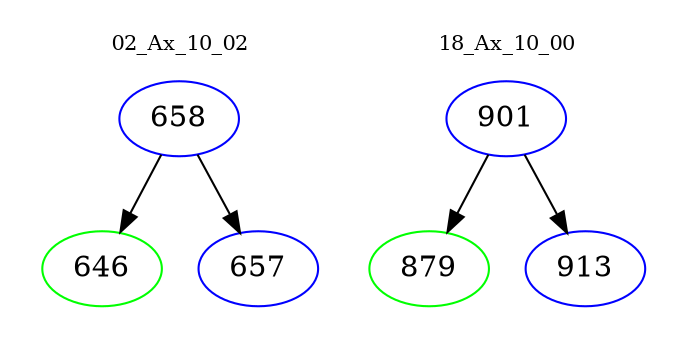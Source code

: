 digraph{
subgraph cluster_0 {
color = white
label = "02_Ax_10_02";
fontsize=10;
T0_658 [label="658", color="blue"]
T0_658 -> T0_646 [color="black"]
T0_646 [label="646", color="green"]
T0_658 -> T0_657 [color="black"]
T0_657 [label="657", color="blue"]
}
subgraph cluster_1 {
color = white
label = "18_Ax_10_00";
fontsize=10;
T1_901 [label="901", color="blue"]
T1_901 -> T1_879 [color="black"]
T1_879 [label="879", color="green"]
T1_901 -> T1_913 [color="black"]
T1_913 [label="913", color="blue"]
}
}

